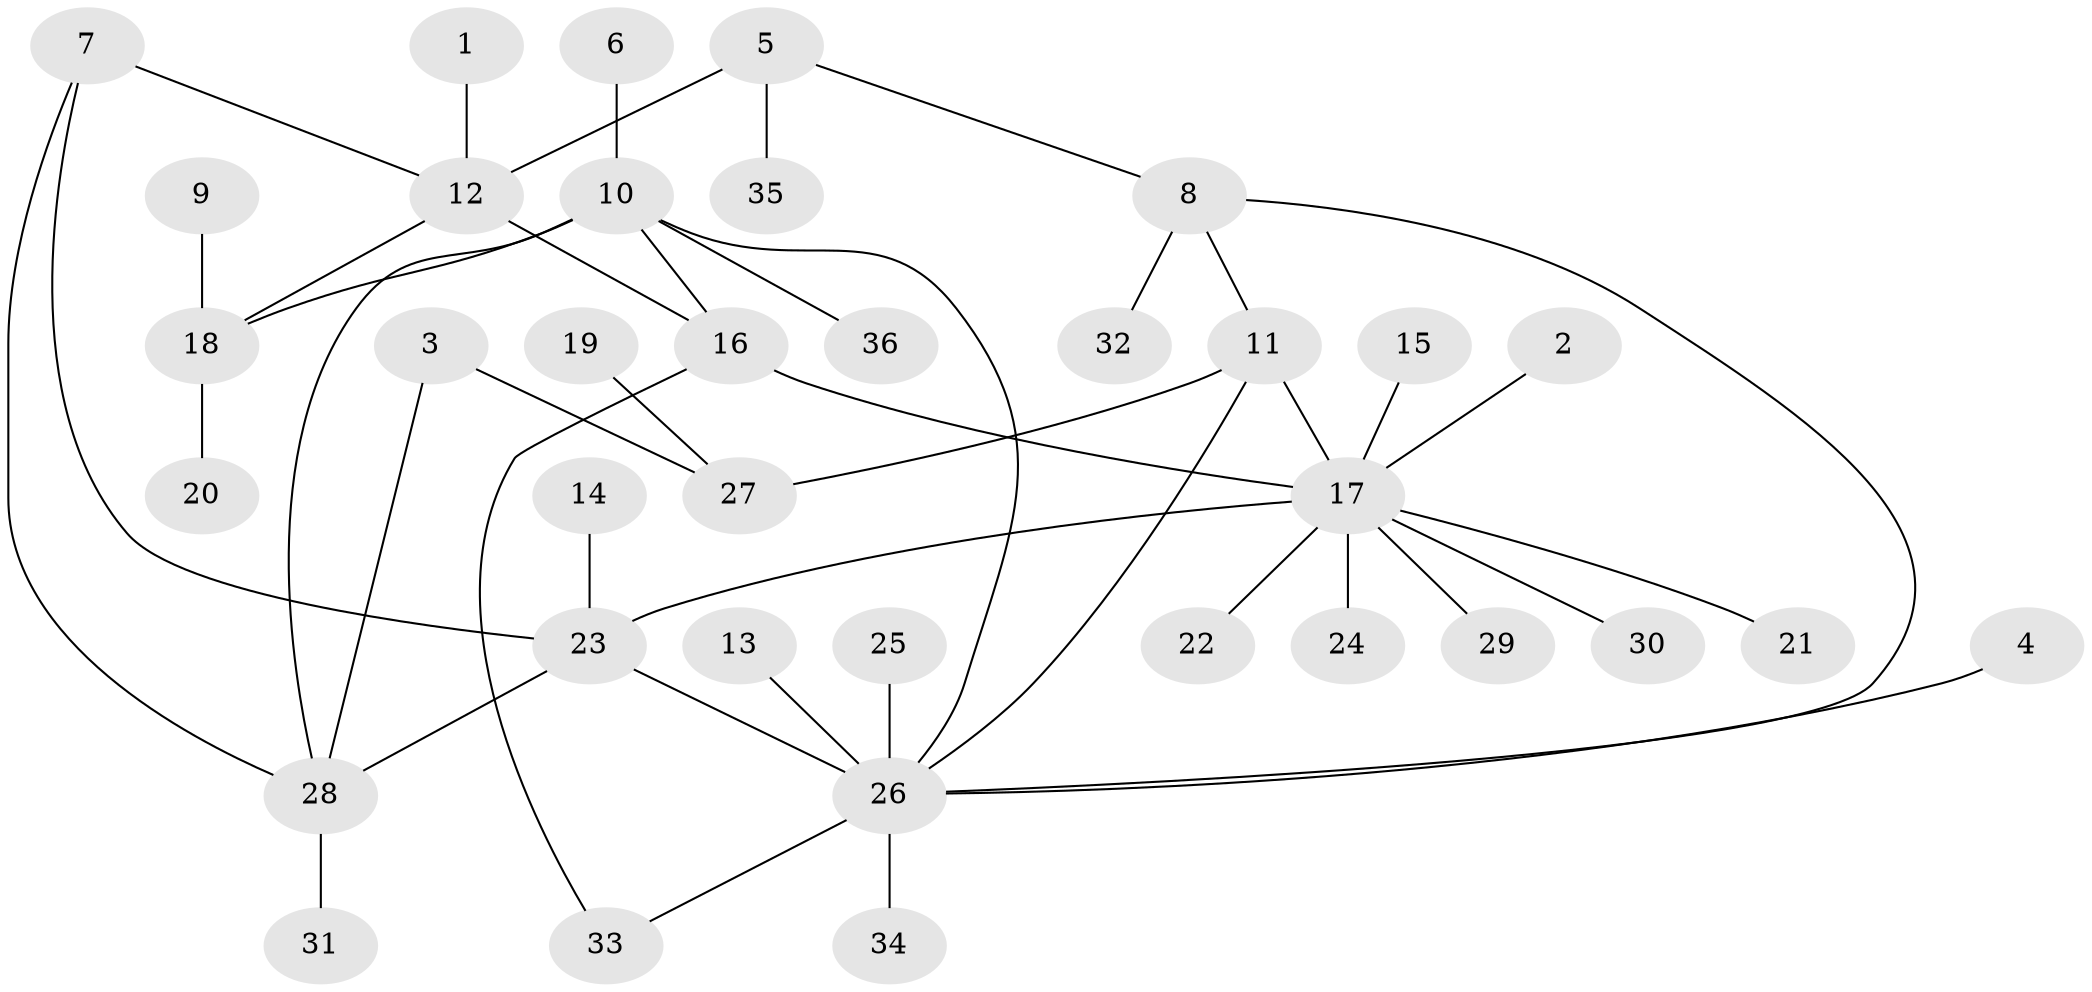 // original degree distribution, {5: 0.041666666666666664, 13: 0.013888888888888888, 3: 0.05555555555555555, 12: 0.013888888888888888, 6: 0.027777777777777776, 4: 0.041666666666666664, 7: 0.041666666666666664, 8: 0.013888888888888888, 1: 0.5972222222222222, 2: 0.1527777777777778}
// Generated by graph-tools (version 1.1) at 2025/02/03/09/25 03:02:37]
// undirected, 36 vertices, 45 edges
graph export_dot {
graph [start="1"]
  node [color=gray90,style=filled];
  1;
  2;
  3;
  4;
  5;
  6;
  7;
  8;
  9;
  10;
  11;
  12;
  13;
  14;
  15;
  16;
  17;
  18;
  19;
  20;
  21;
  22;
  23;
  24;
  25;
  26;
  27;
  28;
  29;
  30;
  31;
  32;
  33;
  34;
  35;
  36;
  1 -- 12 [weight=1.0];
  2 -- 17 [weight=1.0];
  3 -- 27 [weight=1.0];
  3 -- 28 [weight=1.0];
  4 -- 26 [weight=1.0];
  5 -- 8 [weight=1.0];
  5 -- 12 [weight=2.0];
  5 -- 35 [weight=1.0];
  6 -- 10 [weight=1.0];
  7 -- 12 [weight=1.0];
  7 -- 23 [weight=1.0];
  7 -- 28 [weight=1.0];
  8 -- 11 [weight=1.0];
  8 -- 26 [weight=1.0];
  8 -- 32 [weight=1.0];
  9 -- 18 [weight=1.0];
  10 -- 16 [weight=1.0];
  10 -- 18 [weight=2.0];
  10 -- 26 [weight=1.0];
  10 -- 28 [weight=1.0];
  10 -- 36 [weight=1.0];
  11 -- 17 [weight=1.0];
  11 -- 26 [weight=1.0];
  11 -- 27 [weight=1.0];
  12 -- 16 [weight=1.0];
  12 -- 18 [weight=1.0];
  13 -- 26 [weight=1.0];
  14 -- 23 [weight=1.0];
  15 -- 17 [weight=1.0];
  16 -- 17 [weight=2.0];
  16 -- 33 [weight=1.0];
  17 -- 21 [weight=1.0];
  17 -- 22 [weight=1.0];
  17 -- 23 [weight=1.0];
  17 -- 24 [weight=1.0];
  17 -- 29 [weight=1.0];
  17 -- 30 [weight=1.0];
  18 -- 20 [weight=1.0];
  19 -- 27 [weight=1.0];
  23 -- 26 [weight=2.0];
  23 -- 28 [weight=1.0];
  25 -- 26 [weight=1.0];
  26 -- 33 [weight=1.0];
  26 -- 34 [weight=1.0];
  28 -- 31 [weight=1.0];
}
